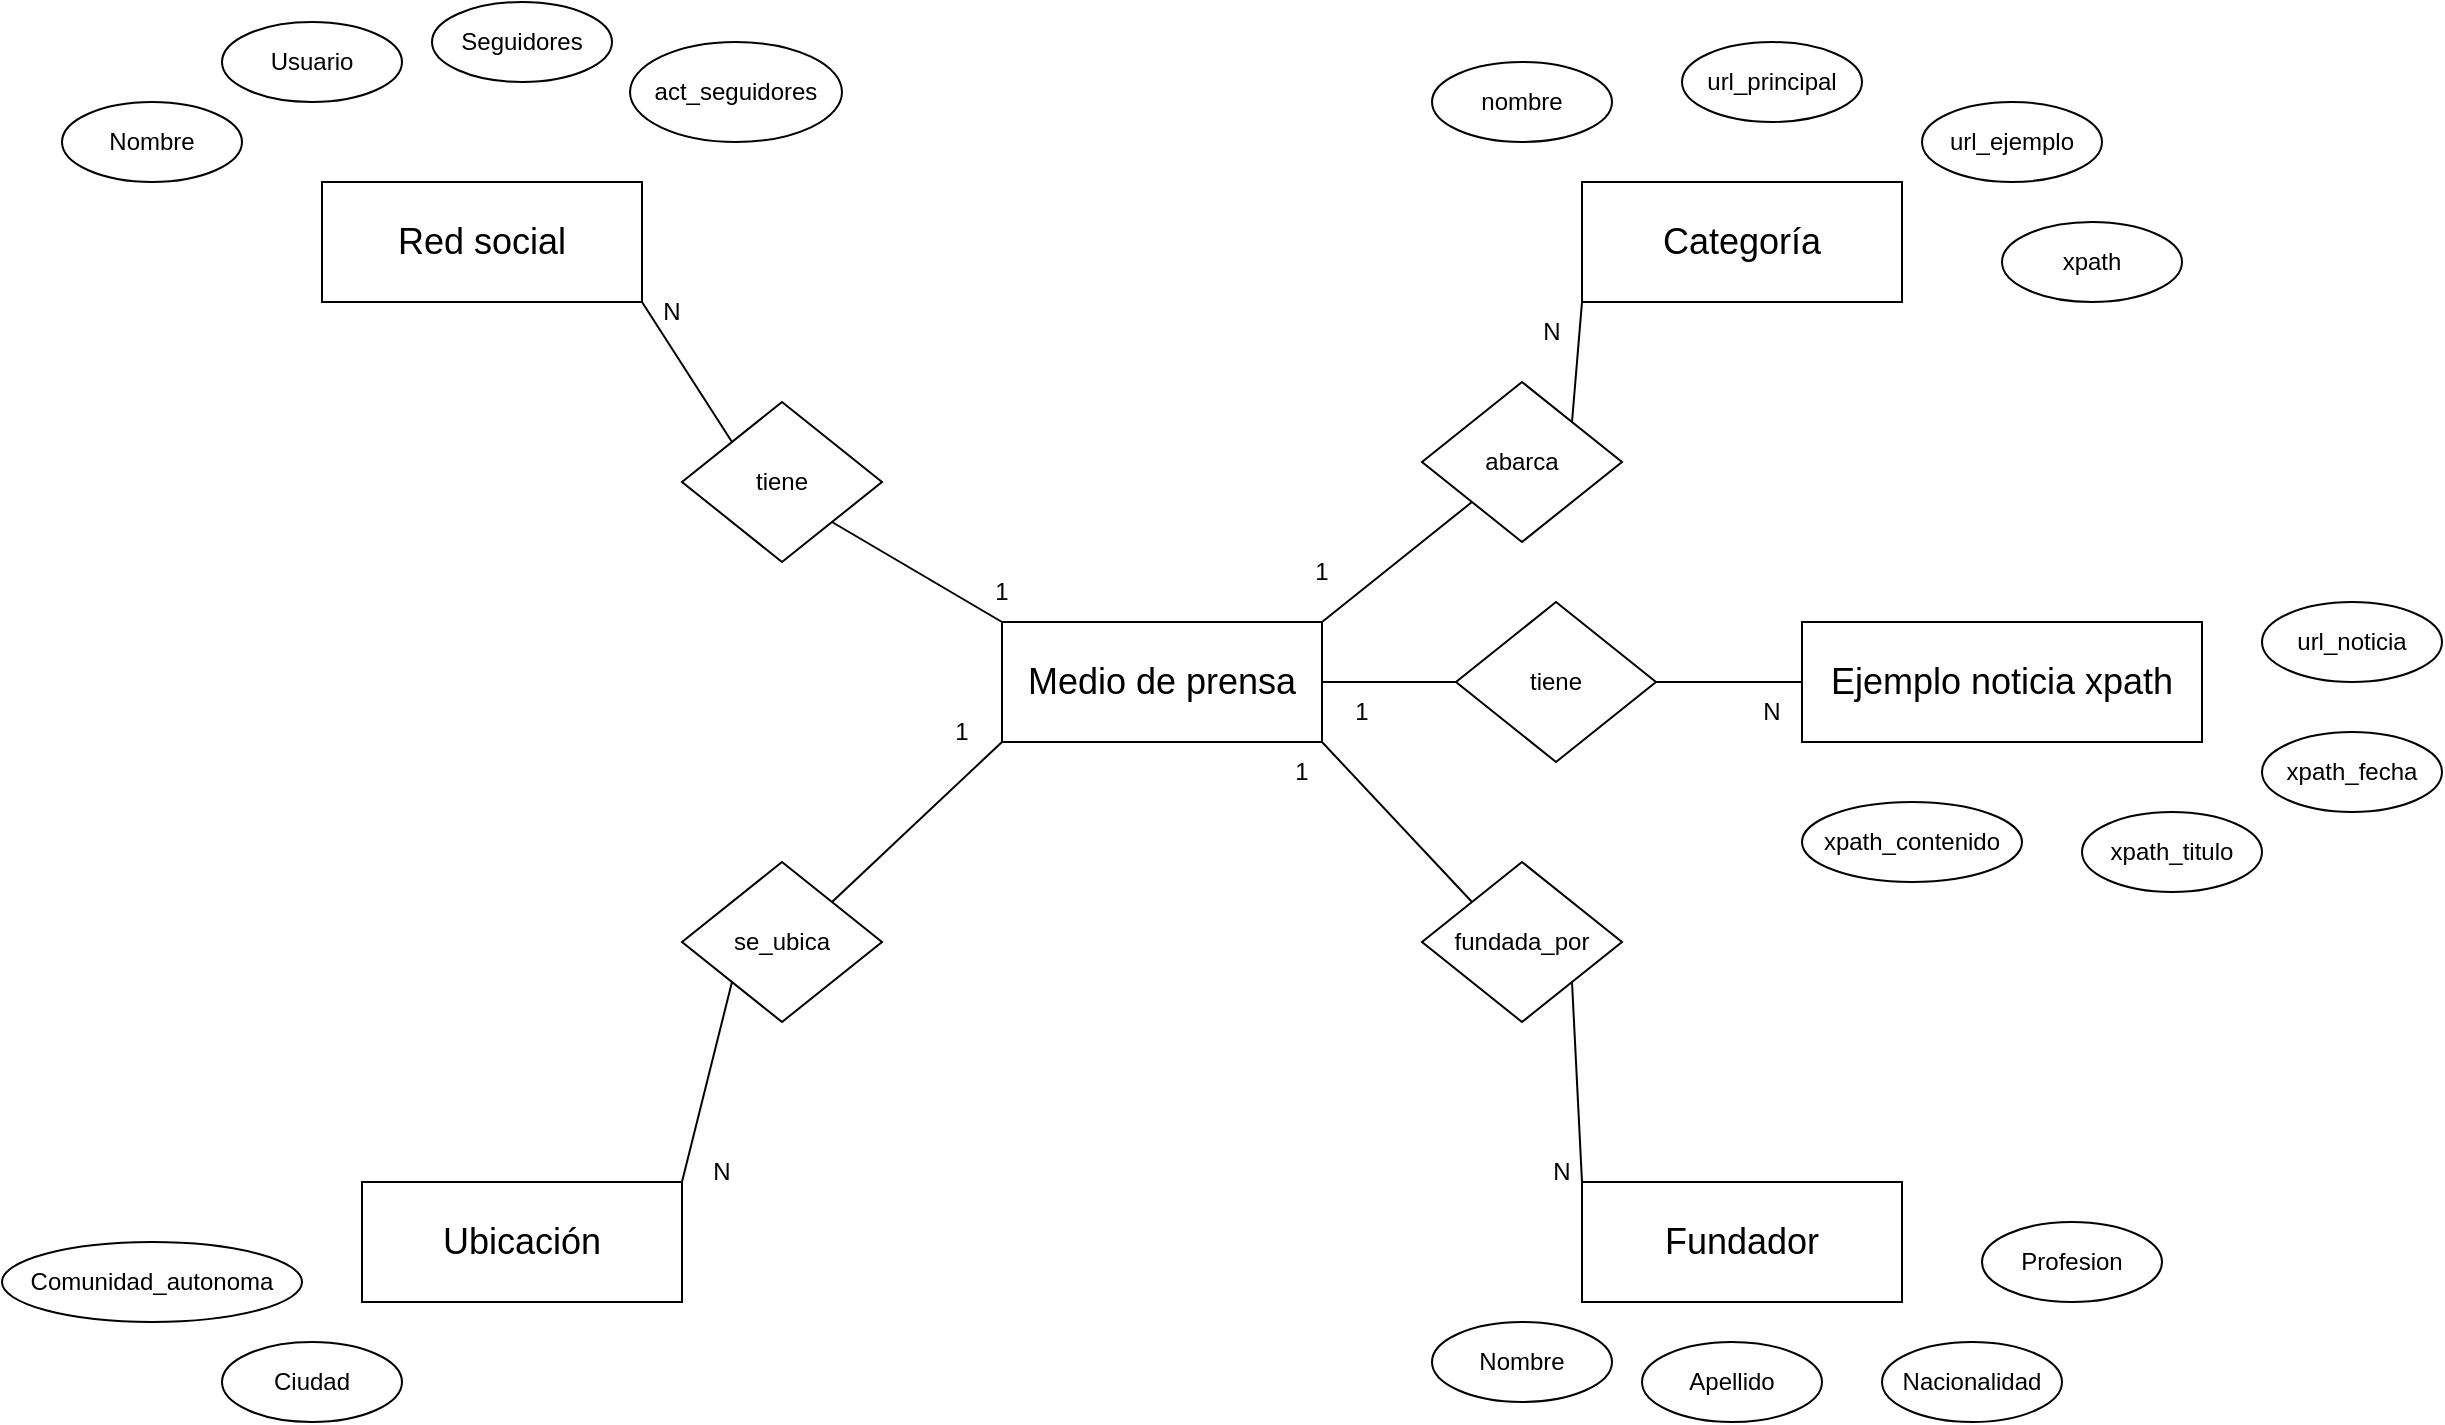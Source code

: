<mxfile version="21.3.7" type="github">
  <diagram name="Página-1" id="EO1i5Yh0TXApXWwIkE9N">
    <mxGraphModel dx="1079" dy="1623" grid="1" gridSize="10" guides="1" tooltips="1" connect="1" arrows="1" fold="1" page="1" pageScale="1" pageWidth="827" pageHeight="1169" math="0" shadow="0">
      <root>
        <mxCell id="0" />
        <mxCell id="1" parent="0" />
        <mxCell id="UNjLjwTfi98Qa-1zKaNa-1" value="&lt;font style=&quot;font-size: 18px;&quot;&gt;Medio de prensa&lt;/font&gt;" style="rounded=0;whiteSpace=wrap;html=1;" parent="1" vertex="1">
          <mxGeometry x="600" y="120" width="160" height="60" as="geometry" />
        </mxCell>
        <mxCell id="UNjLjwTfi98Qa-1zKaNa-3" value="&lt;span style=&quot;font-size: 18px;&quot;&gt;Ubicación&lt;/span&gt;" style="rounded=0;whiteSpace=wrap;html=1;" parent="1" vertex="1">
          <mxGeometry x="280" y="400" width="160" height="60" as="geometry" />
        </mxCell>
        <mxCell id="UNjLjwTfi98Qa-1zKaNa-8" value="&lt;span style=&quot;font-size: 18px;&quot;&gt;Fundador&lt;/span&gt;" style="rounded=0;whiteSpace=wrap;html=1;" parent="1" vertex="1">
          <mxGeometry x="890" y="400" width="160" height="60" as="geometry" />
        </mxCell>
        <mxCell id="UNjLjwTfi98Qa-1zKaNa-9" value="&lt;span style=&quot;font-size: 18px;&quot;&gt;Red social&lt;/span&gt;" style="rounded=0;whiteSpace=wrap;html=1;" parent="1" vertex="1">
          <mxGeometry x="260" y="-100" width="160" height="60" as="geometry" />
        </mxCell>
        <mxCell id="UNjLjwTfi98Qa-1zKaNa-10" value="&lt;span style=&quot;font-size: 18px;&quot;&gt;Categoría&lt;/span&gt;" style="rounded=0;whiteSpace=wrap;html=1;" parent="1" vertex="1">
          <mxGeometry x="890" y="-100" width="160" height="60" as="geometry" />
        </mxCell>
        <mxCell id="rar-CTMczom2aFT5S0ZN-1" value="tiene" style="rhombus;whiteSpace=wrap;html=1;" parent="1" vertex="1">
          <mxGeometry x="440" y="10" width="100" height="80" as="geometry" />
        </mxCell>
        <mxCell id="rar-CTMczom2aFT5S0ZN-2" value="abarca" style="rhombus;whiteSpace=wrap;html=1;" parent="1" vertex="1">
          <mxGeometry x="810" width="100" height="80" as="geometry" />
        </mxCell>
        <mxCell id="rar-CTMczom2aFT5S0ZN-3" value="se_ubica" style="rhombus;whiteSpace=wrap;html=1;" parent="1" vertex="1">
          <mxGeometry x="440" y="240" width="100" height="80" as="geometry" />
        </mxCell>
        <mxCell id="rar-CTMczom2aFT5S0ZN-4" value="fundada_por" style="rhombus;whiteSpace=wrap;html=1;" parent="1" vertex="1">
          <mxGeometry x="810" y="240" width="100" height="80" as="geometry" />
        </mxCell>
        <mxCell id="rar-CTMczom2aFT5S0ZN-5" value="" style="endArrow=none;html=1;rounded=0;entryX=1;entryY=1;entryDx=0;entryDy=0;exitX=0;exitY=0;exitDx=0;exitDy=0;" parent="1" source="UNjLjwTfi98Qa-1zKaNa-1" target="rar-CTMczom2aFT5S0ZN-1" edge="1">
          <mxGeometry width="50" height="50" relative="1" as="geometry">
            <mxPoint x="620" y="130" as="sourcePoint" />
            <mxPoint x="670" y="80" as="targetPoint" />
          </mxGeometry>
        </mxCell>
        <mxCell id="rar-CTMczom2aFT5S0ZN-8" value="" style="endArrow=none;html=1;rounded=0;entryX=1;entryY=1;entryDx=0;entryDy=0;exitX=0;exitY=0;exitDx=0;exitDy=0;" parent="1" source="rar-CTMczom2aFT5S0ZN-1" target="UNjLjwTfi98Qa-1zKaNa-9" edge="1">
          <mxGeometry width="50" height="50" relative="1" as="geometry">
            <mxPoint x="620" y="130" as="sourcePoint" />
            <mxPoint x="670" y="80" as="targetPoint" />
          </mxGeometry>
        </mxCell>
        <mxCell id="rar-CTMczom2aFT5S0ZN-10" value="" style="endArrow=none;html=1;rounded=0;entryX=0;entryY=1;entryDx=0;entryDy=0;exitX=1;exitY=0;exitDx=0;exitDy=0;" parent="1" source="rar-CTMczom2aFT5S0ZN-2" target="UNjLjwTfi98Qa-1zKaNa-10" edge="1">
          <mxGeometry width="50" height="50" relative="1" as="geometry">
            <mxPoint x="620" y="130" as="sourcePoint" />
            <mxPoint x="670" y="80" as="targetPoint" />
          </mxGeometry>
        </mxCell>
        <mxCell id="rar-CTMczom2aFT5S0ZN-11" value="" style="endArrow=none;html=1;rounded=0;entryX=0;entryY=1;entryDx=0;entryDy=0;exitX=1;exitY=0;exitDx=0;exitDy=0;" parent="1" source="UNjLjwTfi98Qa-1zKaNa-1" target="rar-CTMczom2aFT5S0ZN-2" edge="1">
          <mxGeometry width="50" height="50" relative="1" as="geometry">
            <mxPoint x="620" y="130" as="sourcePoint" />
            <mxPoint x="670" y="80" as="targetPoint" />
          </mxGeometry>
        </mxCell>
        <mxCell id="rar-CTMczom2aFT5S0ZN-12" value="" style="endArrow=none;html=1;rounded=0;exitX=1;exitY=0;exitDx=0;exitDy=0;entryX=0;entryY=1;entryDx=0;entryDy=0;" parent="1" source="rar-CTMczom2aFT5S0ZN-3" target="UNjLjwTfi98Qa-1zKaNa-1" edge="1">
          <mxGeometry width="50" height="50" relative="1" as="geometry">
            <mxPoint x="620" y="130" as="sourcePoint" />
            <mxPoint x="670" y="80" as="targetPoint" />
          </mxGeometry>
        </mxCell>
        <mxCell id="rar-CTMczom2aFT5S0ZN-13" value="" style="endArrow=none;html=1;rounded=0;exitX=1;exitY=0;exitDx=0;exitDy=0;entryX=0;entryY=1;entryDx=0;entryDy=0;" parent="1" source="UNjLjwTfi98Qa-1zKaNa-3" target="rar-CTMczom2aFT5S0ZN-3" edge="1">
          <mxGeometry width="50" height="50" relative="1" as="geometry">
            <mxPoint x="620" y="190" as="sourcePoint" />
            <mxPoint x="670" y="140" as="targetPoint" />
          </mxGeometry>
        </mxCell>
        <mxCell id="rar-CTMczom2aFT5S0ZN-14" value="" style="endArrow=none;html=1;rounded=0;entryX=1;entryY=1;entryDx=0;entryDy=0;exitX=0;exitY=0;exitDx=0;exitDy=0;" parent="1" source="rar-CTMczom2aFT5S0ZN-4" target="UNjLjwTfi98Qa-1zKaNa-1" edge="1">
          <mxGeometry width="50" height="50" relative="1" as="geometry">
            <mxPoint x="620" y="230" as="sourcePoint" />
            <mxPoint x="670" y="180" as="targetPoint" />
          </mxGeometry>
        </mxCell>
        <mxCell id="rar-CTMczom2aFT5S0ZN-15" value="" style="endArrow=none;html=1;rounded=0;exitX=0;exitY=0;exitDx=0;exitDy=0;entryX=1;entryY=1;entryDx=0;entryDy=0;" parent="1" source="UNjLjwTfi98Qa-1zKaNa-8" target="rar-CTMczom2aFT5S0ZN-4" edge="1">
          <mxGeometry width="50" height="50" relative="1" as="geometry">
            <mxPoint x="620" y="230" as="sourcePoint" />
            <mxPoint x="670" y="180" as="targetPoint" />
          </mxGeometry>
        </mxCell>
        <mxCell id="rar-CTMczom2aFT5S0ZN-16" value="Nombre" style="ellipse;whiteSpace=wrap;html=1;" parent="1" vertex="1">
          <mxGeometry x="815" y="470" width="90" height="40" as="geometry" />
        </mxCell>
        <mxCell id="rar-CTMczom2aFT5S0ZN-17" value="Apellido" style="ellipse;whiteSpace=wrap;html=1;" parent="1" vertex="1">
          <mxGeometry x="920" y="480" width="90" height="40" as="geometry" />
        </mxCell>
        <mxCell id="rar-CTMczom2aFT5S0ZN-18" value="Nombre" style="ellipse;whiteSpace=wrap;html=1;" parent="1" vertex="1">
          <mxGeometry x="130" y="-140" width="90" height="40" as="geometry" />
        </mxCell>
        <mxCell id="rar-CTMczom2aFT5S0ZN-19" value="Usuario" style="ellipse;whiteSpace=wrap;html=1;" parent="1" vertex="1">
          <mxGeometry x="210" y="-180" width="90" height="40" as="geometry" />
        </mxCell>
        <mxCell id="rar-CTMczom2aFT5S0ZN-20" value="Seguidores" style="ellipse;whiteSpace=wrap;html=1;" parent="1" vertex="1">
          <mxGeometry x="315" y="-190" width="90" height="40" as="geometry" />
        </mxCell>
        <mxCell id="rar-CTMczom2aFT5S0ZN-21" value="act_seguidores" style="ellipse;whiteSpace=wrap;html=1;" parent="1" vertex="1">
          <mxGeometry x="414" y="-170" width="106" height="50" as="geometry" />
        </mxCell>
        <mxCell id="rar-CTMczom2aFT5S0ZN-22" value="nombre" style="ellipse;whiteSpace=wrap;html=1;" parent="1" vertex="1">
          <mxGeometry x="815" y="-160" width="90" height="40" as="geometry" />
        </mxCell>
        <mxCell id="rar-CTMczom2aFT5S0ZN-23" value="url_principal" style="ellipse;whiteSpace=wrap;html=1;" parent="1" vertex="1">
          <mxGeometry x="940" y="-170" width="90" height="40" as="geometry" />
        </mxCell>
        <mxCell id="T7eWR32zqZG63hrGAhfz-1" value="url_ejemplo" style="ellipse;whiteSpace=wrap;html=1;" vertex="1" parent="1">
          <mxGeometry x="1060" y="-140" width="90" height="40" as="geometry" />
        </mxCell>
        <mxCell id="T7eWR32zqZG63hrGAhfz-2" value="xpath" style="ellipse;whiteSpace=wrap;html=1;" vertex="1" parent="1">
          <mxGeometry x="1100" y="-80" width="90" height="40" as="geometry" />
        </mxCell>
        <mxCell id="T7eWR32zqZG63hrGAhfz-3" value="&lt;span style=&quot;font-size: 18px;&quot;&gt;Ejemplo noticia xpath&lt;/span&gt;" style="rounded=0;whiteSpace=wrap;html=1;" vertex="1" parent="1">
          <mxGeometry x="1000" y="120" width="200" height="60" as="geometry" />
        </mxCell>
        <mxCell id="T7eWR32zqZG63hrGAhfz-4" value="Comunidad_autonoma" style="ellipse;whiteSpace=wrap;html=1;" vertex="1" parent="1">
          <mxGeometry x="100" y="430" width="150" height="40" as="geometry" />
        </mxCell>
        <mxCell id="T7eWR32zqZG63hrGAhfz-5" value="Nacionalidad" style="ellipse;whiteSpace=wrap;html=1;" vertex="1" parent="1">
          <mxGeometry x="1040" y="480" width="90" height="40" as="geometry" />
        </mxCell>
        <mxCell id="T7eWR32zqZG63hrGAhfz-6" value="Profesion" style="ellipse;whiteSpace=wrap;html=1;" vertex="1" parent="1">
          <mxGeometry x="1090" y="420" width="90" height="40" as="geometry" />
        </mxCell>
        <mxCell id="T7eWR32zqZG63hrGAhfz-7" value="Ciudad" style="ellipse;whiteSpace=wrap;html=1;" vertex="1" parent="1">
          <mxGeometry x="210" y="480" width="90" height="40" as="geometry" />
        </mxCell>
        <mxCell id="T7eWR32zqZG63hrGAhfz-8" value="tiene" style="rhombus;whiteSpace=wrap;html=1;" vertex="1" parent="1">
          <mxGeometry x="827" y="110" width="100" height="80" as="geometry" />
        </mxCell>
        <mxCell id="T7eWR32zqZG63hrGAhfz-9" value="" style="endArrow=none;html=1;rounded=0;exitX=1;exitY=0.5;exitDx=0;exitDy=0;entryX=0;entryY=0.5;entryDx=0;entryDy=0;" edge="1" parent="1" source="UNjLjwTfi98Qa-1zKaNa-1" target="T7eWR32zqZG63hrGAhfz-8">
          <mxGeometry width="50" height="50" relative="1" as="geometry">
            <mxPoint x="810" y="110" as="sourcePoint" />
            <mxPoint x="860" y="60" as="targetPoint" />
          </mxGeometry>
        </mxCell>
        <mxCell id="T7eWR32zqZG63hrGAhfz-10" value="" style="endArrow=none;html=1;rounded=0;entryX=0;entryY=0.5;entryDx=0;entryDy=0;exitX=1;exitY=0.5;exitDx=0;exitDy=0;" edge="1" parent="1" source="T7eWR32zqZG63hrGAhfz-8" target="T7eWR32zqZG63hrGAhfz-3">
          <mxGeometry width="50" height="50" relative="1" as="geometry">
            <mxPoint x="810" y="110" as="sourcePoint" />
            <mxPoint x="860" y="60" as="targetPoint" />
          </mxGeometry>
        </mxCell>
        <mxCell id="T7eWR32zqZG63hrGAhfz-12" value="N" style="text;html=1;strokeColor=none;fillColor=none;align=center;verticalAlign=middle;whiteSpace=wrap;rounded=0;" vertex="1" parent="1">
          <mxGeometry x="405" y="-50" width="60" height="30" as="geometry" />
        </mxCell>
        <mxCell id="T7eWR32zqZG63hrGAhfz-14" value="1" style="text;html=1;strokeColor=none;fillColor=none;align=center;verticalAlign=middle;whiteSpace=wrap;rounded=0;" vertex="1" parent="1">
          <mxGeometry x="570" y="90" width="60" height="30" as="geometry" />
        </mxCell>
        <mxCell id="T7eWR32zqZG63hrGAhfz-15" value="1" style="text;html=1;strokeColor=none;fillColor=none;align=center;verticalAlign=middle;whiteSpace=wrap;rounded=0;" vertex="1" parent="1">
          <mxGeometry x="550" y="160" width="60" height="30" as="geometry" />
        </mxCell>
        <mxCell id="T7eWR32zqZG63hrGAhfz-16" value="1" style="text;html=1;strokeColor=none;fillColor=none;align=center;verticalAlign=middle;whiteSpace=wrap;rounded=0;" vertex="1" parent="1">
          <mxGeometry x="720" y="180" width="60" height="30" as="geometry" />
        </mxCell>
        <mxCell id="T7eWR32zqZG63hrGAhfz-17" value="1" style="text;html=1;strokeColor=none;fillColor=none;align=center;verticalAlign=middle;whiteSpace=wrap;rounded=0;" vertex="1" parent="1">
          <mxGeometry x="750" y="150" width="60" height="30" as="geometry" />
        </mxCell>
        <mxCell id="T7eWR32zqZG63hrGAhfz-18" value="N" style="text;html=1;strokeColor=none;fillColor=none;align=center;verticalAlign=middle;whiteSpace=wrap;rounded=0;" vertex="1" parent="1">
          <mxGeometry x="845" y="-40" width="60" height="30" as="geometry" />
        </mxCell>
        <mxCell id="T7eWR32zqZG63hrGAhfz-19" value="N" style="text;html=1;strokeColor=none;fillColor=none;align=center;verticalAlign=middle;whiteSpace=wrap;rounded=0;" vertex="1" parent="1">
          <mxGeometry x="955" y="150" width="60" height="30" as="geometry" />
        </mxCell>
        <mxCell id="T7eWR32zqZG63hrGAhfz-20" value="N" style="text;html=1;strokeColor=none;fillColor=none;align=center;verticalAlign=middle;whiteSpace=wrap;rounded=0;" vertex="1" parent="1">
          <mxGeometry x="850" y="380" width="60" height="30" as="geometry" />
        </mxCell>
        <mxCell id="T7eWR32zqZG63hrGAhfz-21" value="N" style="text;html=1;strokeColor=none;fillColor=none;align=center;verticalAlign=middle;whiteSpace=wrap;rounded=0;" vertex="1" parent="1">
          <mxGeometry x="430" y="380" width="60" height="30" as="geometry" />
        </mxCell>
        <mxCell id="T7eWR32zqZG63hrGAhfz-22" value="1" style="text;html=1;strokeColor=none;fillColor=none;align=center;verticalAlign=middle;whiteSpace=wrap;rounded=0;" vertex="1" parent="1">
          <mxGeometry x="730" y="80" width="60" height="30" as="geometry" />
        </mxCell>
        <mxCell id="T7eWR32zqZG63hrGAhfz-23" value="url_noticia" style="ellipse;whiteSpace=wrap;html=1;" vertex="1" parent="1">
          <mxGeometry x="1230" y="110" width="90" height="40" as="geometry" />
        </mxCell>
        <mxCell id="T7eWR32zqZG63hrGAhfz-24" value="xpath_fecha" style="ellipse;whiteSpace=wrap;html=1;" vertex="1" parent="1">
          <mxGeometry x="1230" y="175" width="90" height="40" as="geometry" />
        </mxCell>
        <mxCell id="T7eWR32zqZG63hrGAhfz-25" value="xpath_titulo" style="ellipse;whiteSpace=wrap;html=1;" vertex="1" parent="1">
          <mxGeometry x="1140" y="215" width="90" height="40" as="geometry" />
        </mxCell>
        <mxCell id="T7eWR32zqZG63hrGAhfz-26" value="xpath_contenido" style="ellipse;whiteSpace=wrap;html=1;" vertex="1" parent="1">
          <mxGeometry x="1000" y="210" width="110" height="40" as="geometry" />
        </mxCell>
      </root>
    </mxGraphModel>
  </diagram>
</mxfile>
